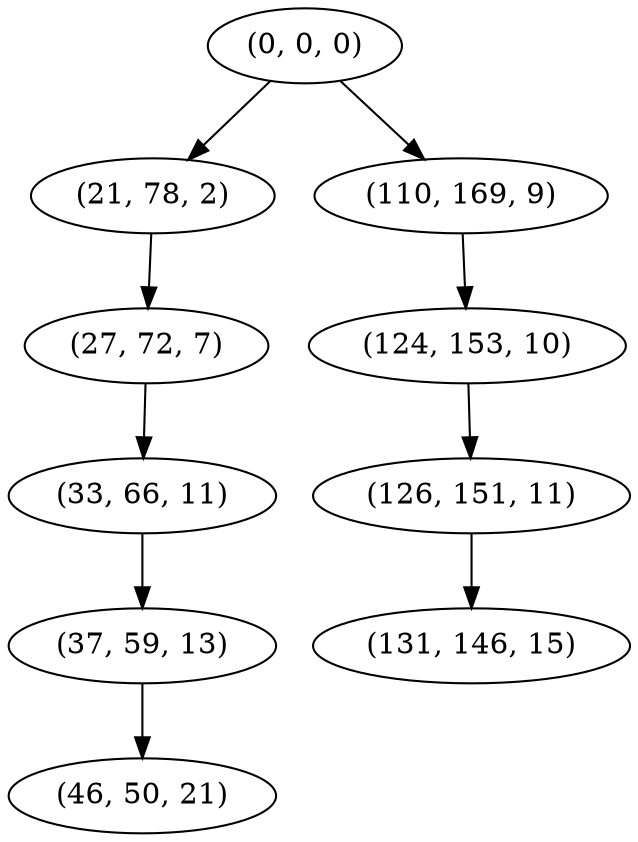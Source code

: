 digraph tree {
    "(0, 0, 0)";
    "(21, 78, 2)";
    "(27, 72, 7)";
    "(33, 66, 11)";
    "(37, 59, 13)";
    "(46, 50, 21)";
    "(110, 169, 9)";
    "(124, 153, 10)";
    "(126, 151, 11)";
    "(131, 146, 15)";
    "(0, 0, 0)" -> "(21, 78, 2)";
    "(0, 0, 0)" -> "(110, 169, 9)";
    "(21, 78, 2)" -> "(27, 72, 7)";
    "(27, 72, 7)" -> "(33, 66, 11)";
    "(33, 66, 11)" -> "(37, 59, 13)";
    "(37, 59, 13)" -> "(46, 50, 21)";
    "(110, 169, 9)" -> "(124, 153, 10)";
    "(124, 153, 10)" -> "(126, 151, 11)";
    "(126, 151, 11)" -> "(131, 146, 15)";
}
